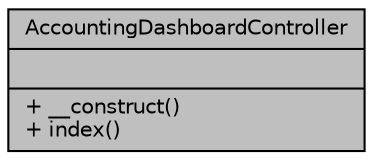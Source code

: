 digraph "AccountingDashboardController"
{
 // LATEX_PDF_SIZE
  bgcolor="transparent";
  edge [fontname="Helvetica",fontsize="10",labelfontname="Helvetica",labelfontsize="10"];
  node [fontname="Helvetica",fontsize="10",shape=record];
  Node1 [label="{AccountingDashboardController\n||+ __construct()\l+ index()\l}",height=0.2,width=0.4,color="black", fillcolor="grey75", style="filled", fontcolor="black",tooltip="Controlador para el manejo del dashboard."];
}
